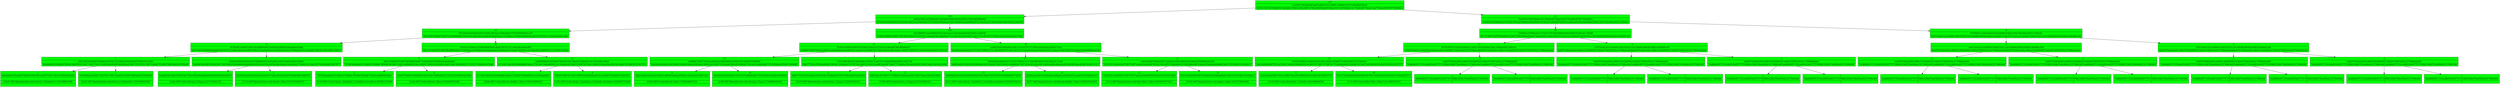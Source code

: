 digraph G{ 
node[shape="record"] 
node0xc00051ee48[style="filled"; fillcolor="green" color="black"; label="{157 | ea2b85170b4da56ab3aa672a8f1d7e121a684114b0b9c954761620ef81039a30 | 4df25e14811ef158df629e7e6e0d6c555861e4f2bc08f35e7fbd29d63966af693fa6c455e7d67d40dbcc5e178e8e44f17b6aa7dea7756e4d83974477903dd8ce}"];
node0xc00051edc8[style="filled"; fillcolor="green" color="black"; label="{136 | 4df25e14811ef158df629e7e6e0d6c555861e4f2bc08f35e7fbd29d63966af69 | 6b7b3de420d4050b2d25b1fe091af915eee1598a46b3575195b6905f8a9eaef7dd138d9f441a0abd900bcf55210ee2caa13c50c20a0e0c028c56af12a2df23f5}"];
node0xc00051ecc8[style="filled"; fillcolor="green" color="black"; label="{36 | 6b7b3de420d4050b2d25b1fe091af915eee1598a46b3575195b6905f8a9eaef7 | 0b78cd607efaf0b72ef615203bf699496435446592b2f8d29d3deafdb0e55bdd1f0acb71d5d8e4c2d79d839b90fedf1afaf541f67bc2311cbeb20bed09acd6fc}"];
node0xc00051eac8[style="filled"; fillcolor="green" color="black"; label="{10 | 0b78cd607efaf0b72ef615203bf699496435446592b2f8d29d3deafdb0e55bdd | 5d2510851f04d0b679e08fee01d744123cc3964c6659cd02d07870823e73ee00a85e82c9d92693d05a6c597b6bdd5291cb256a081cb467b1a845c90fa2166047}"];
node0xc00051e6c8[style="filled"; fillcolor="green" color="black"; label="{3 | 5d2510851f04d0b679e08fee01d744123cc3964c6659cd02d07870823e73ee00 | a86abbbbcd192ebb547bf9c0c5f4ef7851e2c8e77c4b71361a7a1092206a9f24d704d396aad15667c7f23f7e5c75f071a64a67b1af59279881dba4355650affd}"];
node0xc000090348[style="filled"; fillcolor="green" color="black"; label="{1 | a86abbbbcd192ebb547bf9c0c5f4ef7851e2c8e77c4b71361a7a1092206a9f24 | |03-05-1997-Reproductores web-Atencio y Delafuente-1-2437499939748|}"];
node0xc00051e6c8->node0xc000090348;
node0xc000090408[style="filled"; fillcolor="green" color="black"; label="{2 | d704d396aad15667c7f23f7e5c75f071a64a67b1af59279881dba4355650affd | |22-02-1997-Reproductores web-Atencio y Delafuente-1-2437499939748|}"];
node0xc00051e6c8->node0xc000090408;
node0xc00051eac8->node0xc00051e6c8;
node0xc00051e708[style="filled"; fillcolor="green" color="black"; label="{7 | a85e82c9d92693d05a6c597b6bdd5291cb256a081cb467b1a845c90fa2166047 | 0abdfdf546cd483f7f4e61b8175af230fc824b489bfeb058dd0dd45d50ceb14765a2953be2bb39bc6a1e46c93ea377ad9ec262e9a65307bc466048fc36567873}"];
node0xc000090588[style="filled"; fillcolor="green" color="black"; label="{3 | 0abdfdf546cd483f7f4e61b8175af230fc824b489bfeb058dd0dd45d50ceb147 | |19-08-1997-Cocina-Alcaraz y Chapa-2-1175759321752|}"];
node0xc00051e708->node0xc000090588;
node0xc0000906c8[style="filled"; fillcolor="green" color="black"; label="{4 | 65a2953be2bb39bc6a1e46c93ea377ad9ec262e9a65307bc466048fc36567873 | |27-12-1997-Reproductores web-Bernal e Hijos-5-6115255867537|}"];
node0xc00051e708->node0xc0000906c8;
node0xc00051eac8->node0xc00051e708;
node0xc00051ecc8->node0xc00051eac8;
node0xc00051eb08[style="filled"; fillcolor="green" color="black"; label="{26 | 1f0acb71d5d8e4c2d79d839b90fedf1afaf541f67bc2311cbeb20bed09acd6fc | 3fb7ec55daf20761ef972f63a8f0509a87743d50d0ec4d709beefc0ae46e8aafaefc0b4f96d1bc976a697380295e10a158a0501e9db9b31d1c145cb9f5c260b0}"];
node0xc00051e748[style="filled"; fillcolor="green" color="black"; label="{11 | 3fb7ec55daf20761ef972f63a8f0509a87743d50d0ec4d709beefc0ae46e8aaf | 76759f3a6ab8bb1012a82c97a308bb73859991903afb71a9d3ced840692420ac1bf82973d993165482f092cb0f14c9e1390db5b921215cbc2553b8049ed76d6e}"];
node0xc0000907c8[style="filled"; fillcolor="green" color="black"; label="{5 | 76759f3a6ab8bb1012a82c97a308bb73859991903afb71a9d3ced840692420ac | |15-10-1997-Cocina-Alcala, Castañeda y Castañeda Asociados-4-4278637254298|}"];
node0xc00051e748->node0xc0000907c8;
node0xc000090a88[style="filled"; fillcolor="green" color="black"; label="{6 | 1bf82973d993165482f092cb0f14c9e1390db5b921215cbc2553b8049ed76d6e | |16-06-1997-Cocina-Bernal e Hijos-2-5244465791499|}"];
node0xc00051e748->node0xc000090a88;
node0xc00051eb08->node0xc00051e748;
node0xc00051e788[style="filled"; fillcolor="green" color="black"; label="{15 | aefc0b4f96d1bc976a697380295e10a158a0501e9db9b31d1c145cb9f5c260b0 | ac73c06146a59200286bdff8e38daa127263a01566b9fd295ccca1384defa40194933c56907d374ea1cf9950352ded2b8a16a1be1eed65701a8434514262761e}"];
node0xc000090d08[style="filled"; fillcolor="green" color="black"; label="{7 | ac73c06146a59200286bdff8e38daa127263a01566b9fd295ccca1384defa401 | |28-06-1997-Cocina-Barraza Roldán e Hijos-5-5641418269227|}"];
node0xc00051e788->node0xc000090d08;
node0xc000091948[style="filled"; fillcolor="green" color="black"; label="{8 | 94933c56907d374ea1cf9950352ded2b8a16a1be1eed65701a8434514262761e | |11-01-1997-Cocina-Alcala, Castañeda y Castañeda Asociados-4-4298651779288|}"];
node0xc00051e788->node0xc000091948;
node0xc00051eb08->node0xc00051e788;
node0xc00051ecc8->node0xc00051eb08;
node0xc00051edc8->node0xc00051ecc8;
node0xc00051ed08[style="filled"; fillcolor="green" color="black"; label="{100 | dd138d9f441a0abd900bcf55210ee2caa13c50c20a0e0c028c56af12a2df23f5 | 20585c4306b3d349b716d7a0ef2109d22f1525419c3c8adad6760cdbfd96a077acbdd230cfee065d951acf6cc71ecc8578737a799ccea6d3f2eb3cfa44e71eba}"];
node0xc00051eb48[style="filled"; fillcolor="green" color="black"; label="{42 | 20585c4306b3d349b716d7a0ef2109d22f1525419c3c8adad6760cdbfd96a077 | e6dff8f073f587195cdcac98d2aeee06fcb68ae9e34983391cba4807d16566f07b31c09418bd20c58bcfdd8e13450017ba0a7b7ccb4004950ba09691c5247c5d}"];
node0xc00051e7c8[style="filled"; fillcolor="green" color="black"; label="{19 | e6dff8f073f587195cdcac98d2aeee06fcb68ae9e34983391cba4807d16566f0 | 30de3aba83a9a0a26ec036d51d6af9ef3bb8aa5859bec14b0c62ae239ef71632b4e6029f3ed292b904c7c02ced7ee49ef4ed615319f3266ec92f54641b909802}"];
node0xc000091d88[style="filled"; fillcolor="green" color="black"; label="{9 | 30de3aba83a9a0a26ec036d51d6af9ef3bb8aa5859bec14b0c62ae239ef71632 | |09-06-1997-Cocina-Bernal e Hijos-2-7654288817219|}"];
node0xc00051e7c8->node0xc000091d88;
node0xc00029c008[style="filled"; fillcolor="green" color="black"; label="{10 | b4e6029f3ed292b904c7c02ced7ee49ef4ed615319f3266ec92f54641b909802 | |23-08-1997-Reproductores web-Alcaraz y Chapa-3-7369949182582|}"];
node0xc00051e7c8->node0xc00029c008;
node0xc00051eb48->node0xc00051e7c8;
node0xc00051e808[style="filled"; fillcolor="green" color="black"; label="{23 | 7b31c09418bd20c58bcfdd8e13450017ba0a7b7ccb4004950ba09691c5247c5d | e88b77318cc4f7bc0be803da70658e1329b6fa207ccf76759e2ab0552ea4625ee9ff52adcef07368c1717406bae7fa30efac0f32b7af93158aac29e5e02c004a}"];
node0xc00020ec48[style="filled"; fillcolor="green" color="black"; label="{11 | e88b77318cc4f7bc0be803da70658e1329b6fa207ccf76759e2ab0552ea4625e | |03-07-1997-Reproductores web-Alcaraz y Chapa-3-3258135532212|}"];
node0xc00051e808->node0xc00020ec48;
node0xc0004fc908[style="filled"; fillcolor="green" color="black"; label="{12 | e9ff52adcef07368c1717406bae7fa30efac0f32b7af93158aac29e5e02c004a | |17-06-1997-Cocina-Alcaraz y Chapa-2-6115255867537|}"];
node0xc00051e808->node0xc0004fc908;
node0xc00051eb48->node0xc00051e808;
node0xc00051ed08->node0xc00051eb48;
node0xc00051eb88[style="filled"; fillcolor="green" color="black"; label="{58 | acbdd230cfee065d951acf6cc71ecc8578737a799ccea6d3f2eb3cfa44e71eba | 6492d3bdae08dad22125725e37969cc5c71c3da78fa50307140e326c45c723a6a481dcbedd790a9a25927ca29a4ec34f43c89922a61898a4290969f9faa9e240}"];
node0xc00051e848[style="filled"; fillcolor="green" color="black"; label="{27 | 6492d3bdae08dad22125725e37969cc5c71c3da78fa50307140e326c45c723a6 | 6a8f604d95cb32b1850656b4b6634181266ed74d255954614e906d85677af7202bc4fcadcab34c1cbe92aefb2ed6ba4ea3d1e892bf1eaaa4b1bd7fc09dc032c1}"];
node0xc0004fcec8[style="filled"; fillcolor="green" color="black"; label="{13 | 6a8f604d95cb32b1850656b4b6634181266ed74d255954614e906d85677af720 | |05-11-1997-Cocina-Alcala, Castañeda y Castañeda Asociados-4-3258135532212|}"];
node0xc00051e848->node0xc0004fcec8;
node0xc0004fd388[style="filled"; fillcolor="green" color="black"; label="{14 | 2bc4fcadcab34c1cbe92aefb2ed6ba4ea3d1e892bf1eaaa4b1bd7fc09dc032c1 | |02-07-1997-Reproductores web-Barraza Roldán e Hijos-5-8358576539473|}"];
node0xc00051e848->node0xc0004fd388;
node0xc00051eb88->node0xc00051e848;
node0xc00051e888[style="filled"; fillcolor="green" color="black"; label="{31 | a481dcbedd790a9a25927ca29a4ec34f43c89922a61898a4290969f9faa9e240 | 74d1f222124ae856ef7cf85774071aa6acd1b04dc8f7025aa1620c497d7c6bcb9843c5cfe62689c0967056edd35bd0a96ddb860e3ddc3787e43bb3316c20be21}"];
node0xc0004fd848[style="filled"; fillcolor="green" color="black"; label="{15 | 74d1f222124ae856ef7cf85774071aa6acd1b04dc8f7025aa1620c497d7c6bcb | |25-12-1997-Reproductores web-Báez Mota e Hijos-4-9429179777262|}"];
node0xc00051e888->node0xc0004fd848;
node0xc0004fdc88[style="filled"; fillcolor="green" color="black"; label="{16 | 9843c5cfe62689c0967056edd35bd0a96ddb860e3ddc3787e43bb3316c20be21 | |05-02-1997-Reproductores web-Agosto e Hijos-4-2123735653995|}"];
node0xc00051e888->node0xc0004fdc88;
node0xc00051eb88->node0xc00051e888;
node0xc00051ed08->node0xc00051eb88;
node0xc00051edc8->node0xc00051ed08;
node0xc00051ee48->node0xc00051edc8;
node0xc00051ee08[style="filled"; fillcolor="green" color="black"; label="{21 | 3fa6c455e7d67d40dbcc5e178e8e44f17b6aa7dea7756e4d83974477903dd8ce | 2584d55a7e938bedca1537de51797cbd33f84f0ed2943d6b670108cc61c39bb8f07df2f8c41ab6fcbd9565fa3fa468b031fb6222831784a90ac50f51a7269ade}"];
node0xc00051ed48[style="filled"; fillcolor="green" color="black"; label="{29 | 2584d55a7e938bedca1537de51797cbd33f84f0ed2943d6b670108cc61c39bb8 | fbc701990741bd7835ebb922cc2bb27c9041f0d6e81bd473d9ad240d118d41e96c957ee4a2cbc10e60047a462453621e20c56b98438944b39db010bdd4f4c264}"];
node0xc00051ebc8[style="filled"; fillcolor="green" color="black"; label="{33 | fbc701990741bd7835ebb922cc2bb27c9041f0d6e81bd473d9ad240d118d41e9 | 97b418749de31cc80a878a39cd03ce404c7e8580f715c6b263bb327547a6c0c08a40707cb6ab2601e288c012fc6dd95d212dd2e0736f55e925ce77698a0ada46}"];
node0xc00051e8c8[style="filled"; fillcolor="green" color="black"; label="{35 | 97b418749de31cc80a878a39cd03ce404c7e8580f715c6b263bb327547a6c0c0 | 1aa45aabfb958d75241eec5f92124cbe63300f69245cc4cd8e1f227df975776f874c773cdd5484afb52d506b1957d6373a0cd45f4fc5619e01c07e92d3d27273}"];
node0xc00020f488[style="filled"; fillcolor="green" color="black"; label="{17 | 1aa45aabfb958d75241eec5f92124cbe63300f69245cc4cd8e1f227df975776f | |26-10-1997-Cocina-Benavídez y Salcido-4-2437499939748|}"];
node0xc00051e8c8->node0xc00020f488;
node0xc00051e2c8[style="filled"; fillcolor="green" color="black"; label="{18 | 874c773cdd5484afb52d506b1957d6373a0cd45f4fc5619e01c07e92d3d27273 | |17-12-1997-Cocina-Báez Mota e Hijos-5-4113885755137|}"];
node0xc00051e8c8->node0xc00051e2c8;
node0xc00051ebc8->node0xc00051e8c8;
node0xc00051e908[style="filled"; fillcolor="green" color="black"; label="{-2 | 8a40707cb6ab2601e288c012fc6dd95d212dd2e0736f55e925ce77698a0ada46 | 1bad6b8cf97131fceab8543e81f7757195fbb1d36b376ee994ad1cf17699c4641bad6b8cf97131fceab8543e81f7757195fbb1d36b376ee994ad1cf17699c464}"];
node0xc00051e308[style="filled"; fillcolor="green" color="black"; label="{-1 | 1bad6b8cf97131fceab8543e81f7757195fbb1d36b376ee994ad1cf17699c464 | -1}"];
node0xc00051e908->node0xc00051e308;
node0xc00051e348[style="filled"; fillcolor="green" color="black"; label="{-1 | 1bad6b8cf97131fceab8543e81f7757195fbb1d36b376ee994ad1cf17699c464 | -1}"];
node0xc00051e908->node0xc00051e348;
node0xc00051ebc8->node0xc00051e908;
node0xc00051ed48->node0xc00051ebc8;
node0xc00051ec08[style="filled"; fillcolor="green" color="black"; label="{-4 | 6c957ee4a2cbc10e60047a462453621e20c56b98438944b39db010bdd4f4c264 | 8a40707cb6ab2601e288c012fc6dd95d212dd2e0736f55e925ce77698a0ada468a40707cb6ab2601e288c012fc6dd95d212dd2e0736f55e925ce77698a0ada46}"];
node0xc00051e948[style="filled"; fillcolor="green" color="black"; label="{-2 | 8a40707cb6ab2601e288c012fc6dd95d212dd2e0736f55e925ce77698a0ada46 | 1bad6b8cf97131fceab8543e81f7757195fbb1d36b376ee994ad1cf17699c4641bad6b8cf97131fceab8543e81f7757195fbb1d36b376ee994ad1cf17699c464}"];
node0xc00051e388[style="filled"; fillcolor="green" color="black"; label="{-1 | 1bad6b8cf97131fceab8543e81f7757195fbb1d36b376ee994ad1cf17699c464 | -1}"];
node0xc00051e948->node0xc00051e388;
node0xc00051e3c8[style="filled"; fillcolor="green" color="black"; label="{-1 | 1bad6b8cf97131fceab8543e81f7757195fbb1d36b376ee994ad1cf17699c464 | -1}"];
node0xc00051e948->node0xc00051e3c8;
node0xc00051ec08->node0xc00051e948;
node0xc00051e988[style="filled"; fillcolor="green" color="black"; label="{-2 | 8a40707cb6ab2601e288c012fc6dd95d212dd2e0736f55e925ce77698a0ada46 | 1bad6b8cf97131fceab8543e81f7757195fbb1d36b376ee994ad1cf17699c4641bad6b8cf97131fceab8543e81f7757195fbb1d36b376ee994ad1cf17699c464}"];
node0xc00051e448[style="filled"; fillcolor="green" color="black"; label="{-1 | 1bad6b8cf97131fceab8543e81f7757195fbb1d36b376ee994ad1cf17699c464 | -1}"];
node0xc00051e988->node0xc00051e448;
node0xc00051e488[style="filled"; fillcolor="green" color="black"; label="{-1 | 1bad6b8cf97131fceab8543e81f7757195fbb1d36b376ee994ad1cf17699c464 | -1}"];
node0xc00051e988->node0xc00051e488;
node0xc00051ec08->node0xc00051e988;
node0xc00051ed48->node0xc00051ec08;
node0xc00051ee08->node0xc00051ed48;
node0xc00051ed88[style="filled"; fillcolor="green" color="black"; label="{-8 | f07df2f8c41ab6fcbd9565fa3fa468b031fb6222831784a90ac50f51a7269ade | 6c957ee4a2cbc10e60047a462453621e20c56b98438944b39db010bdd4f4c2646c957ee4a2cbc10e60047a462453621e20c56b98438944b39db010bdd4f4c264}"];
node0xc00051ec48[style="filled"; fillcolor="green" color="black"; label="{-4 | 6c957ee4a2cbc10e60047a462453621e20c56b98438944b39db010bdd4f4c264 | 8a40707cb6ab2601e288c012fc6dd95d212dd2e0736f55e925ce77698a0ada468a40707cb6ab2601e288c012fc6dd95d212dd2e0736f55e925ce77698a0ada46}"];
node0xc00051e9c8[style="filled"; fillcolor="green" color="black"; label="{-2 | 8a40707cb6ab2601e288c012fc6dd95d212dd2e0736f55e925ce77698a0ada46 | 1bad6b8cf97131fceab8543e81f7757195fbb1d36b376ee994ad1cf17699c4641bad6b8cf97131fceab8543e81f7757195fbb1d36b376ee994ad1cf17699c464}"];
node0xc00051e4c8[style="filled"; fillcolor="green" color="black"; label="{-1 | 1bad6b8cf97131fceab8543e81f7757195fbb1d36b376ee994ad1cf17699c464 | -1}"];
node0xc00051e9c8->node0xc00051e4c8;
node0xc00051e508[style="filled"; fillcolor="green" color="black"; label="{-1 | 1bad6b8cf97131fceab8543e81f7757195fbb1d36b376ee994ad1cf17699c464 | -1}"];
node0xc00051e9c8->node0xc00051e508;
node0xc00051ec48->node0xc00051e9c8;
node0xc00051ea08[style="filled"; fillcolor="green" color="black"; label="{-2 | 8a40707cb6ab2601e288c012fc6dd95d212dd2e0736f55e925ce77698a0ada46 | 1bad6b8cf97131fceab8543e81f7757195fbb1d36b376ee994ad1cf17699c4641bad6b8cf97131fceab8543e81f7757195fbb1d36b376ee994ad1cf17699c464}"];
node0xc00051e548[style="filled"; fillcolor="green" color="black"; label="{-1 | 1bad6b8cf97131fceab8543e81f7757195fbb1d36b376ee994ad1cf17699c464 | -1}"];
node0xc00051ea08->node0xc00051e548;
node0xc00051e588[style="filled"; fillcolor="green" color="black"; label="{-1 | 1bad6b8cf97131fceab8543e81f7757195fbb1d36b376ee994ad1cf17699c464 | -1}"];
node0xc00051ea08->node0xc00051e588;
node0xc00051ec48->node0xc00051ea08;
node0xc00051ed88->node0xc00051ec48;
node0xc00051ec88[style="filled"; fillcolor="green" color="black"; label="{-4 | 6c957ee4a2cbc10e60047a462453621e20c56b98438944b39db010bdd4f4c264 | 8a40707cb6ab2601e288c012fc6dd95d212dd2e0736f55e925ce77698a0ada468a40707cb6ab2601e288c012fc6dd95d212dd2e0736f55e925ce77698a0ada46}"];
node0xc00051ea48[style="filled"; fillcolor="green" color="black"; label="{-2 | 8a40707cb6ab2601e288c012fc6dd95d212dd2e0736f55e925ce77698a0ada46 | 1bad6b8cf97131fceab8543e81f7757195fbb1d36b376ee994ad1cf17699c4641bad6b8cf97131fceab8543e81f7757195fbb1d36b376ee994ad1cf17699c464}"];
node0xc00051e5c8[style="filled"; fillcolor="green" color="black"; label="{-1 | 1bad6b8cf97131fceab8543e81f7757195fbb1d36b376ee994ad1cf17699c464 | -1}"];
node0xc00051ea48->node0xc00051e5c8;
node0xc00051e608[style="filled"; fillcolor="green" color="black"; label="{-1 | 1bad6b8cf97131fceab8543e81f7757195fbb1d36b376ee994ad1cf17699c464 | -1}"];
node0xc00051ea48->node0xc00051e608;
node0xc00051ec88->node0xc00051ea48;
node0xc00051ea88[style="filled"; fillcolor="green" color="black"; label="{-2 | 8a40707cb6ab2601e288c012fc6dd95d212dd2e0736f55e925ce77698a0ada46 | 1bad6b8cf97131fceab8543e81f7757195fbb1d36b376ee994ad1cf17699c4641bad6b8cf97131fceab8543e81f7757195fbb1d36b376ee994ad1cf17699c464}"];
node0xc00051e648[style="filled"; fillcolor="green" color="black"; label="{-1 | 1bad6b8cf97131fceab8543e81f7757195fbb1d36b376ee994ad1cf17699c464 | -1}"];
node0xc00051ea88->node0xc00051e648;
node0xc00051e688[style="filled"; fillcolor="green" color="black"; label="{-1 | 1bad6b8cf97131fceab8543e81f7757195fbb1d36b376ee994ad1cf17699c464 | -1}"];
node0xc00051ea88->node0xc00051e688;
node0xc00051ec88->node0xc00051ea88;
node0xc00051ed88->node0xc00051ec88;
node0xc00051ee08->node0xc00051ed88;
node0xc00051ee48->node0xc00051ee08;
}